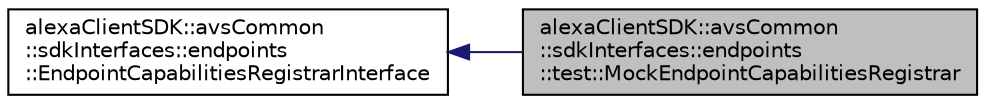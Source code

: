 digraph "alexaClientSDK::avsCommon::sdkInterfaces::endpoints::test::MockEndpointCapabilitiesRegistrar"
{
 // LATEX_PDF_SIZE
  edge [fontname="Helvetica",fontsize="10",labelfontname="Helvetica",labelfontsize="10"];
  node [fontname="Helvetica",fontsize="10",shape=record];
  rankdir="LR";
  Node1 [label="alexaClientSDK::avsCommon\l::sdkInterfaces::endpoints\l::test::MockEndpointCapabilitiesRegistrar",height=0.2,width=0.4,color="black", fillcolor="grey75", style="filled", fontcolor="black",tooltip="Mocks an endpoint capabilities registrar."];
  Node2 -> Node1 [dir="back",color="midnightblue",fontsize="10",style="solid",fontname="Helvetica"];
  Node2 [label="alexaClientSDK::avsCommon\l::sdkInterfaces::endpoints\l::EndpointCapabilitiesRegistrarInterface",height=0.2,width=0.4,color="black", fillcolor="white", style="filled",URL="$classalexa_client_s_d_k_1_1avs_common_1_1sdk_interfaces_1_1endpoints_1_1_endpoint_capabilities_registrar_interface.html",tooltip=" "];
}
